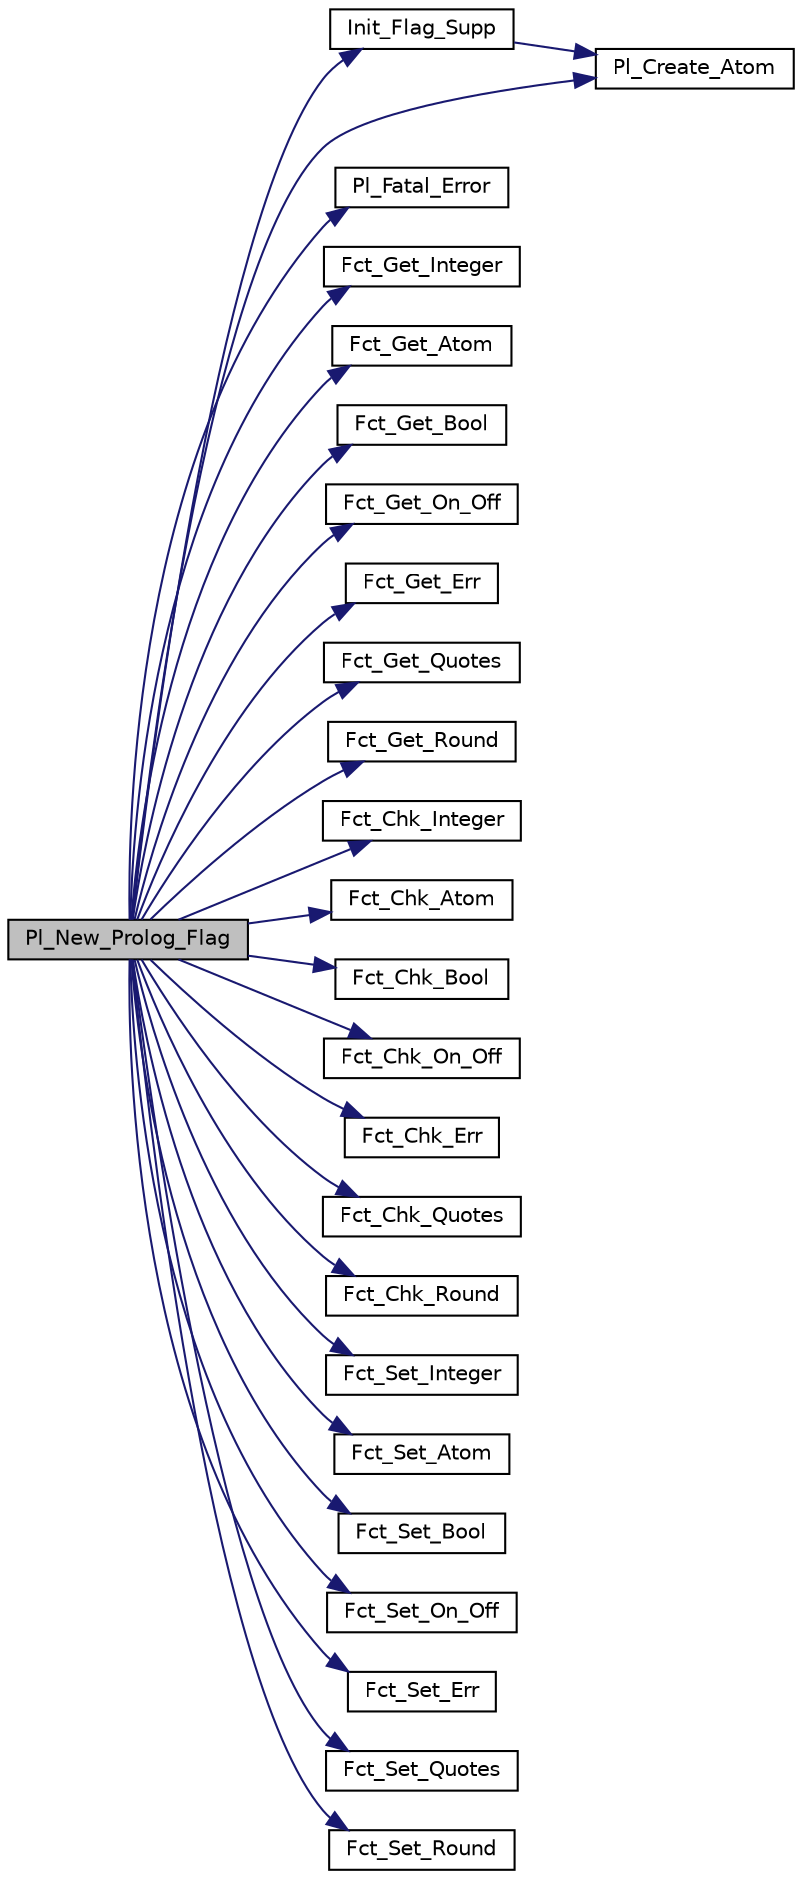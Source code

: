 digraph "Pl_New_Prolog_Flag"
{
  edge [fontname="Helvetica",fontsize="10",labelfontname="Helvetica",labelfontsize="10"];
  node [fontname="Helvetica",fontsize="10",shape=record];
  rankdir="LR";
  Node1 [label="Pl_New_Prolog_Flag",height=0.2,width=0.4,color="black", fillcolor="grey75", style="filled", fontcolor="black"];
  Node1 -> Node2 [color="midnightblue",fontsize="10",style="solid",fontname="Helvetica"];
  Node2 [label="Init_Flag_Supp",height=0.2,width=0.4,color="black", fillcolor="white", style="filled",URL="$flag__supp_8c.html#a900e729c33a9bae09f0923e339d755f6"];
  Node2 -> Node3 [color="midnightblue",fontsize="10",style="solid",fontname="Helvetica"];
  Node3 [label="Pl_Create_Atom",height=0.2,width=0.4,color="black", fillcolor="white", style="filled",URL="$atom_8c.html#a068c993d95113a2ba7643918e68eedb3"];
  Node1 -> Node3 [color="midnightblue",fontsize="10",style="solid",fontname="Helvetica"];
  Node1 -> Node4 [color="midnightblue",fontsize="10",style="solid",fontname="Helvetica"];
  Node4 [label="Pl_Fatal_Error",height=0.2,width=0.4,color="black", fillcolor="white", style="filled",URL="$misc_8c.html#a190fea7904d7245d4fdc5e9404a07907"];
  Node1 -> Node5 [color="midnightblue",fontsize="10",style="solid",fontname="Helvetica"];
  Node5 [label="Fct_Get_Integer",height=0.2,width=0.4,color="black", fillcolor="white", style="filled",URL="$flag__supp_8c.html#a19df1e4ebc0229830be1d17b6aaf87fe"];
  Node1 -> Node6 [color="midnightblue",fontsize="10",style="solid",fontname="Helvetica"];
  Node6 [label="Fct_Get_Atom",height=0.2,width=0.4,color="black", fillcolor="white", style="filled",URL="$flag__supp_8c.html#a7f4354c0bf8d0b08af1549e815762b97"];
  Node1 -> Node7 [color="midnightblue",fontsize="10",style="solid",fontname="Helvetica"];
  Node7 [label="Fct_Get_Bool",height=0.2,width=0.4,color="black", fillcolor="white", style="filled",URL="$flag__supp_8c.html#a2c7e147b73da8185e83fe68446c89ef1"];
  Node1 -> Node8 [color="midnightblue",fontsize="10",style="solid",fontname="Helvetica"];
  Node8 [label="Fct_Get_On_Off",height=0.2,width=0.4,color="black", fillcolor="white", style="filled",URL="$flag__supp_8c.html#a2baa70fa329f7bf70dcb59b6fc2bcd6a"];
  Node1 -> Node9 [color="midnightblue",fontsize="10",style="solid",fontname="Helvetica"];
  Node9 [label="Fct_Get_Err",height=0.2,width=0.4,color="black", fillcolor="white", style="filled",URL="$flag__supp_8c.html#a0db2ce18656c4c39e8c8c0a298e48aa4"];
  Node1 -> Node10 [color="midnightblue",fontsize="10",style="solid",fontname="Helvetica"];
  Node10 [label="Fct_Get_Quotes",height=0.2,width=0.4,color="black", fillcolor="white", style="filled",URL="$flag__supp_8c.html#aae958ed14c385e127731c80ff4fe815b"];
  Node1 -> Node11 [color="midnightblue",fontsize="10",style="solid",fontname="Helvetica"];
  Node11 [label="Fct_Get_Round",height=0.2,width=0.4,color="black", fillcolor="white", style="filled",URL="$flag__supp_8c.html#abc3d80de2b60dcedcda815275027c789"];
  Node1 -> Node12 [color="midnightblue",fontsize="10",style="solid",fontname="Helvetica"];
  Node12 [label="Fct_Chk_Integer",height=0.2,width=0.4,color="black", fillcolor="white", style="filled",URL="$flag__supp_8c.html#a45feb050e7b7d0a2a5753feed555f2fe"];
  Node1 -> Node13 [color="midnightblue",fontsize="10",style="solid",fontname="Helvetica"];
  Node13 [label="Fct_Chk_Atom",height=0.2,width=0.4,color="black", fillcolor="white", style="filled",URL="$flag__supp_8c.html#ac9f47d08ecd3961683ab40bcadf3bb61"];
  Node1 -> Node14 [color="midnightblue",fontsize="10",style="solid",fontname="Helvetica"];
  Node14 [label="Fct_Chk_Bool",height=0.2,width=0.4,color="black", fillcolor="white", style="filled",URL="$flag__supp_8c.html#a4dd3c09617ff3ce8b5891c5afd0f2874"];
  Node1 -> Node15 [color="midnightblue",fontsize="10",style="solid",fontname="Helvetica"];
  Node15 [label="Fct_Chk_On_Off",height=0.2,width=0.4,color="black", fillcolor="white", style="filled",URL="$flag__supp_8c.html#a20268c6171925572997e8410a2d63582"];
  Node1 -> Node16 [color="midnightblue",fontsize="10",style="solid",fontname="Helvetica"];
  Node16 [label="Fct_Chk_Err",height=0.2,width=0.4,color="black", fillcolor="white", style="filled",URL="$flag__supp_8c.html#adbdf1755bca12a8c4509c73b6b59d9a4"];
  Node1 -> Node17 [color="midnightblue",fontsize="10",style="solid",fontname="Helvetica"];
  Node17 [label="Fct_Chk_Quotes",height=0.2,width=0.4,color="black", fillcolor="white", style="filled",URL="$flag__supp_8c.html#a3d449714a3c640b304c4c559a424308d"];
  Node1 -> Node18 [color="midnightblue",fontsize="10",style="solid",fontname="Helvetica"];
  Node18 [label="Fct_Chk_Round",height=0.2,width=0.4,color="black", fillcolor="white", style="filled",URL="$flag__supp_8c.html#a0206993d694b74c1f24dcb743be317b4"];
  Node1 -> Node19 [color="midnightblue",fontsize="10",style="solid",fontname="Helvetica"];
  Node19 [label="Fct_Set_Integer",height=0.2,width=0.4,color="black", fillcolor="white", style="filled",URL="$flag__supp_8c.html#a7199e09b135deacaf28f8cc297371c05"];
  Node1 -> Node20 [color="midnightblue",fontsize="10",style="solid",fontname="Helvetica"];
  Node20 [label="Fct_Set_Atom",height=0.2,width=0.4,color="black", fillcolor="white", style="filled",URL="$flag__supp_8c.html#a3882b621351175a04f7b4ddd1425cf6a"];
  Node1 -> Node21 [color="midnightblue",fontsize="10",style="solid",fontname="Helvetica"];
  Node21 [label="Fct_Set_Bool",height=0.2,width=0.4,color="black", fillcolor="white", style="filled",URL="$flag__supp_8c.html#aae715fecc479b6a9e8993fb201542d10"];
  Node1 -> Node22 [color="midnightblue",fontsize="10",style="solid",fontname="Helvetica"];
  Node22 [label="Fct_Set_On_Off",height=0.2,width=0.4,color="black", fillcolor="white", style="filled",URL="$flag__supp_8c.html#a35bb9ba004b840eafbe1504b123781f3"];
  Node1 -> Node23 [color="midnightblue",fontsize="10",style="solid",fontname="Helvetica"];
  Node23 [label="Fct_Set_Err",height=0.2,width=0.4,color="black", fillcolor="white", style="filled",URL="$flag__supp_8c.html#ab44f1673af24894499f80c1d774d651c"];
  Node1 -> Node24 [color="midnightblue",fontsize="10",style="solid",fontname="Helvetica"];
  Node24 [label="Fct_Set_Quotes",height=0.2,width=0.4,color="black", fillcolor="white", style="filled",URL="$flag__supp_8c.html#adc708f6866200df7f217056b5c4e82c4"];
  Node1 -> Node25 [color="midnightblue",fontsize="10",style="solid",fontname="Helvetica"];
  Node25 [label="Fct_Set_Round",height=0.2,width=0.4,color="black", fillcolor="white", style="filled",URL="$flag__supp_8c.html#a32ec6be888c33c897e2ebc2ee029f271"];
}
